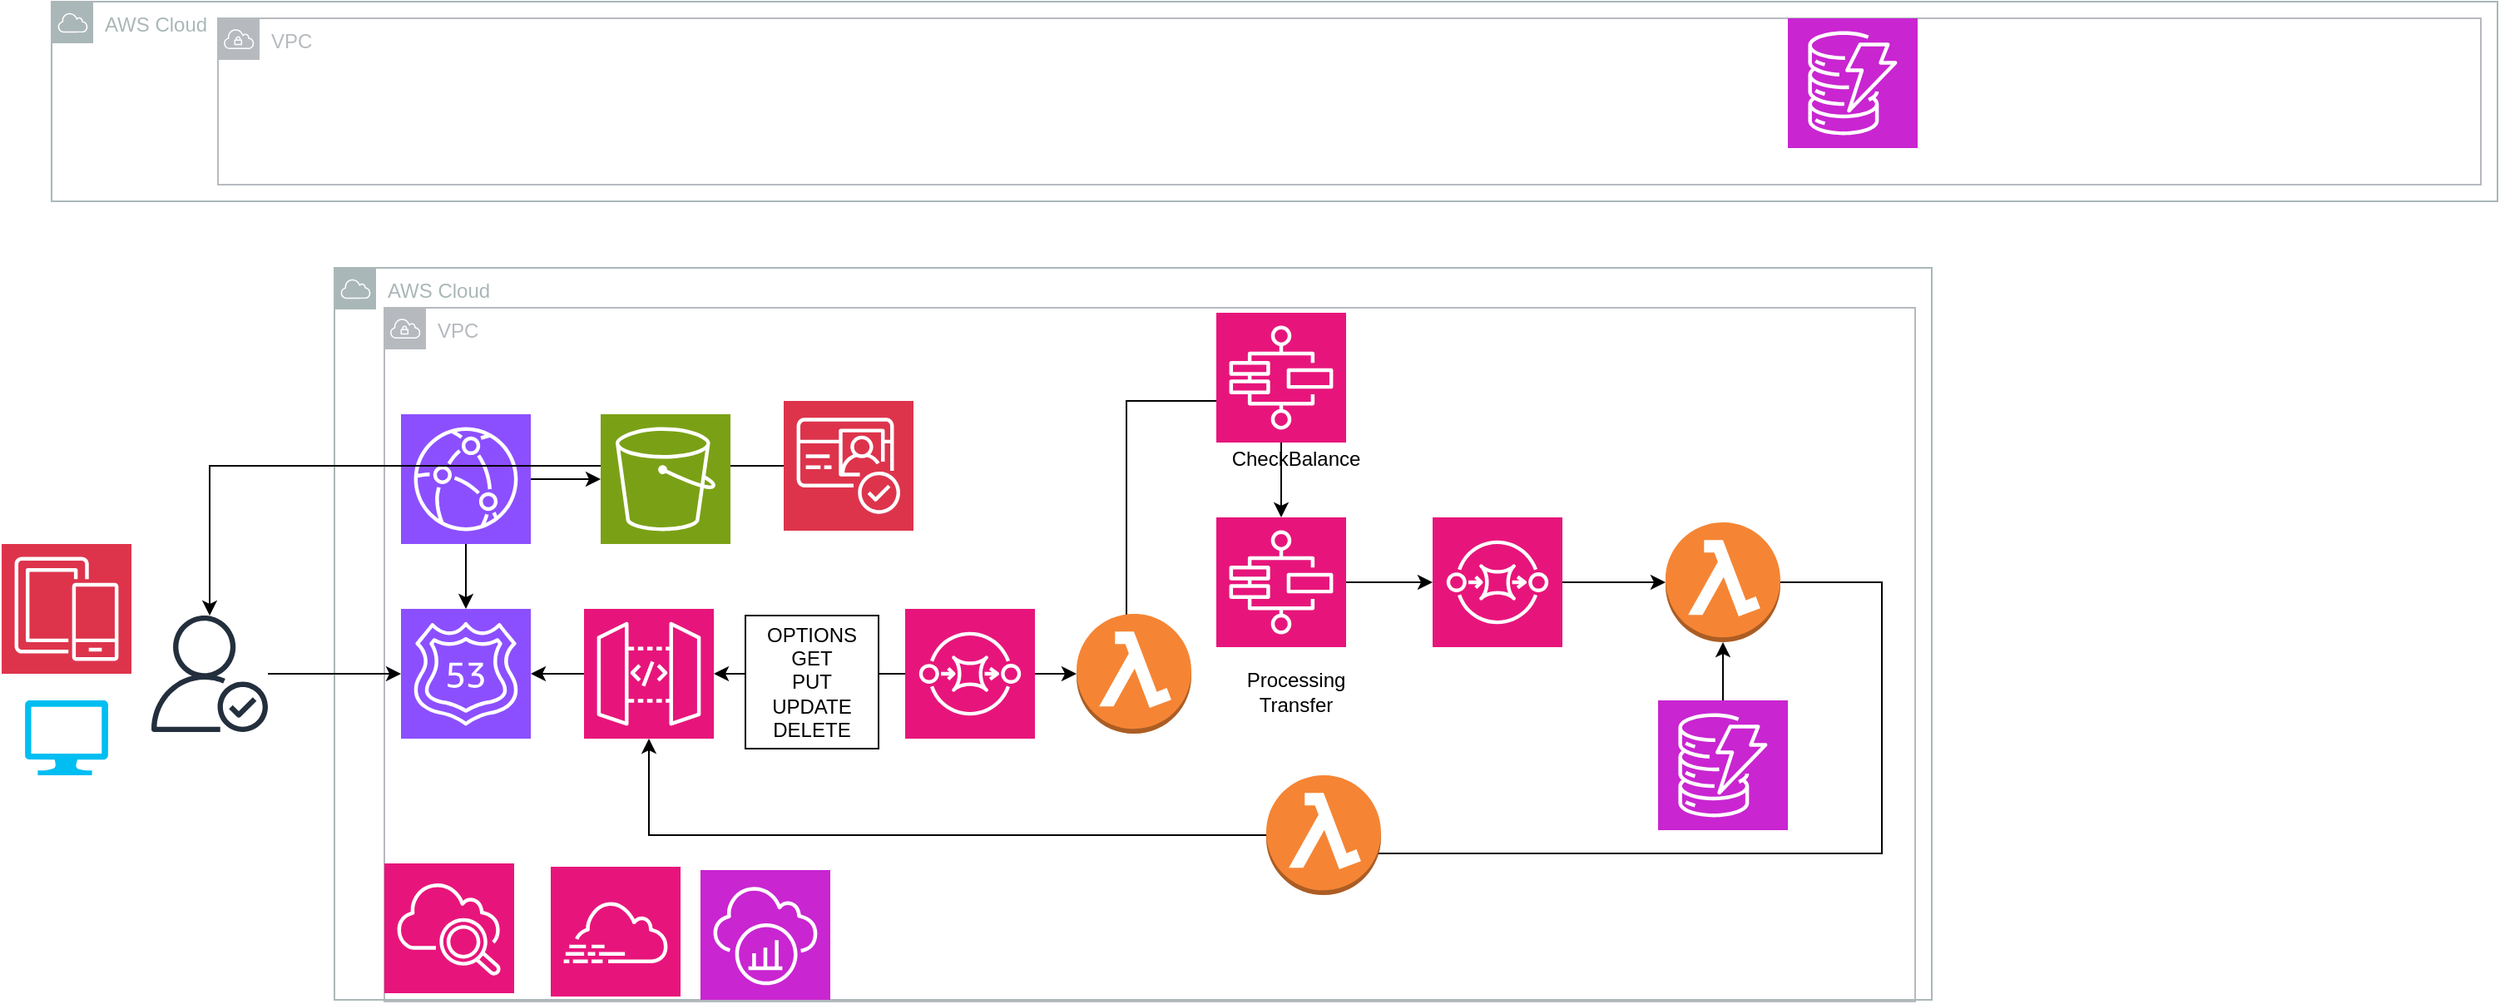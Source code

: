 <mxfile version="24.4.13" type="github" pages="3">
  <diagram name="Page-1" id="pkMcTUoPThLEwvBGbGpj">
    <mxGraphModel dx="1189" dy="626" grid="1" gridSize="10" guides="1" tooltips="1" connect="1" arrows="1" fold="1" page="1" pageScale="1" pageWidth="1169" pageHeight="827" math="0" shadow="0">
      <root>
        <mxCell id="0" />
        <mxCell id="1" parent="0" />
        <mxCell id="9CuErqTDi-yg6n9Q_Q30-3" value="VPC" style="sketch=0;outlineConnect=0;gradientColor=none;html=1;whiteSpace=wrap;fontSize=12;fontStyle=0;shape=mxgraph.aws4.group;grIcon=mxgraph.aws4.group_vpc;strokeColor=#B6BABF;fillColor=none;verticalAlign=top;align=left;spacingLeft=30;fontColor=#B6BABF;dashed=0;" parent="1" vertex="1">
          <mxGeometry x="230" y="194" width="920" height="417" as="geometry" />
        </mxCell>
        <mxCell id="RIxT3eAGtSI2uLzwE59G-4" value="AWS Cloud" style="sketch=0;outlineConnect=0;gradientColor=none;html=1;whiteSpace=wrap;fontSize=12;fontStyle=0;shape=mxgraph.aws4.group;grIcon=mxgraph.aws4.group_aws_cloud;strokeColor=#AAB7B8;fillColor=none;verticalAlign=top;align=left;spacingLeft=30;fontColor=#AAB7B8;dashed=0;" parent="1" vertex="1">
          <mxGeometry x="200" y="170" width="960" height="440" as="geometry" />
        </mxCell>
        <mxCell id="RIxT3eAGtSI2uLzwE59G-5" value="" style="sketch=0;outlineConnect=0;fontColor=#232F3E;gradientColor=none;fillColor=#232F3D;strokeColor=none;dashed=0;verticalLabelPosition=bottom;verticalAlign=top;align=center;html=1;fontSize=12;fontStyle=0;aspect=fixed;pointerEvents=1;shape=mxgraph.aws4.authenticated_user;" parent="1" vertex="1">
          <mxGeometry x="90" y="379" width="70" height="70" as="geometry" />
        </mxCell>
        <mxCell id="RIxT3eAGtSI2uLzwE59G-7" value="" style="sketch=0;points=[[0,0,0],[0.25,0,0],[0.5,0,0],[0.75,0,0],[1,0,0],[0,1,0],[0.25,1,0],[0.5,1,0],[0.75,1,0],[1,1,0],[0,0.25,0],[0,0.5,0],[0,0.75,0],[1,0.25,0],[1,0.5,0],[1,0.75,0]];outlineConnect=0;fontColor=#232F3E;fillColor=#DD344C;strokeColor=#ffffff;dashed=0;verticalLabelPosition=bottom;verticalAlign=top;align=center;html=1;fontSize=12;fontStyle=0;aspect=fixed;shape=mxgraph.aws4.resourceIcon;resIcon=mxgraph.aws4.mobile;" parent="1" vertex="1">
          <mxGeometry y="336" width="78" height="78" as="geometry" />
        </mxCell>
        <mxCell id="RIxT3eAGtSI2uLzwE59G-14" value="" style="edgeStyle=orthogonalEdgeStyle;rounded=0;orthogonalLoop=1;jettySize=auto;html=1;" parent="1" source="RIxT3eAGtSI2uLzwE59G-5" target="RIxT3eAGtSI2uLzwE59G-8" edge="1">
          <mxGeometry relative="1" as="geometry" />
        </mxCell>
        <mxCell id="RIxT3eAGtSI2uLzwE59G-8" value="" style="sketch=0;points=[[0,0,0],[0.25,0,0],[0.5,0,0],[0.75,0,0],[1,0,0],[0,1,0],[0.25,1,0],[0.5,1,0],[0.75,1,0],[1,1,0],[0,0.25,0],[0,0.5,0],[0,0.75,0],[1,0.25,0],[1,0.5,0],[1,0.75,0]];outlineConnect=0;fontColor=#232F3E;fillColor=#8C4FFF;strokeColor=#ffffff;dashed=0;verticalLabelPosition=bottom;verticalAlign=top;align=center;html=1;fontSize=12;fontStyle=0;aspect=fixed;shape=mxgraph.aws4.resourceIcon;resIcon=mxgraph.aws4.route_53;" parent="1" vertex="1">
          <mxGeometry x="240" y="375" width="78" height="78" as="geometry" />
        </mxCell>
        <mxCell id="RIxT3eAGtSI2uLzwE59G-18" value="" style="edgeStyle=orthogonalEdgeStyle;rounded=0;orthogonalLoop=1;jettySize=auto;html=1;" parent="1" source="RIxT3eAGtSI2uLzwE59G-9" target="RIxT3eAGtSI2uLzwE59G-8" edge="1">
          <mxGeometry relative="1" as="geometry" />
        </mxCell>
        <mxCell id="RIxT3eAGtSI2uLzwE59G-9" value="" style="sketch=0;points=[[0,0,0],[0.25,0,0],[0.5,0,0],[0.75,0,0],[1,0,0],[0,1,0],[0.25,1,0],[0.5,1,0],[0.75,1,0],[1,1,0],[0,0.25,0],[0,0.5,0],[0,0.75,0],[1,0.25,0],[1,0.5,0],[1,0.75,0]];outlineConnect=0;fontColor=#232F3E;fillColor=#8C4FFF;strokeColor=#ffffff;dashed=0;verticalLabelPosition=bottom;verticalAlign=top;align=center;html=1;fontSize=12;fontStyle=0;aspect=fixed;shape=mxgraph.aws4.resourceIcon;resIcon=mxgraph.aws4.cloudfront;" parent="1" vertex="1">
          <mxGeometry x="240" y="258" width="78" height="78" as="geometry" />
        </mxCell>
        <mxCell id="RIxT3eAGtSI2uLzwE59G-12" value="" style="edgeStyle=orthogonalEdgeStyle;rounded=0;orthogonalLoop=1;jettySize=auto;html=1;" parent="1" source="RIxT3eAGtSI2uLzwE59G-10" target="RIxT3eAGtSI2uLzwE59G-5" edge="1">
          <mxGeometry relative="1" as="geometry">
            <mxPoint x="291" y="209" as="targetPoint" />
          </mxGeometry>
        </mxCell>
        <mxCell id="RIxT3eAGtSI2uLzwE59G-10" value="" style="sketch=0;points=[[0,0,0],[0.25,0,0],[0.5,0,0],[0.75,0,0],[1,0,0],[0,1,0],[0.25,1,0],[0.5,1,0],[0.75,1,0],[1,1,0],[0,0.25,0],[0,0.5,0],[0,0.75,0],[1,0.25,0],[1,0.5,0],[1,0.75,0]];outlineConnect=0;fontColor=#232F3E;fillColor=#DD344C;strokeColor=#ffffff;dashed=0;verticalLabelPosition=bottom;verticalAlign=top;align=center;html=1;fontSize=12;fontStyle=0;aspect=fixed;shape=mxgraph.aws4.resourceIcon;resIcon=mxgraph.aws4.cognito;" parent="1" vertex="1">
          <mxGeometry x="470" y="250" width="78" height="78" as="geometry" />
        </mxCell>
        <mxCell id="RIxT3eAGtSI2uLzwE59G-13" value="" style="verticalLabelPosition=bottom;html=1;verticalAlign=top;align=center;strokeColor=none;fillColor=#00BEF2;shape=mxgraph.azure.computer;pointerEvents=1;" parent="1" vertex="1">
          <mxGeometry x="14" y="430" width="50" height="45" as="geometry" />
        </mxCell>
        <mxCell id="RIxT3eAGtSI2uLzwE59G-16" value="" style="edgeStyle=orthogonalEdgeStyle;rounded=0;orthogonalLoop=1;jettySize=auto;html=1;" parent="1" source="RIxT3eAGtSI2uLzwE59G-9" target="RIxT3eAGtSI2uLzwE59G-15" edge="1">
          <mxGeometry relative="1" as="geometry" />
        </mxCell>
        <mxCell id="RIxT3eAGtSI2uLzwE59G-15" value="" style="sketch=0;points=[[0,0,0],[0.25,0,0],[0.5,0,0],[0.75,0,0],[1,0,0],[0,1,0],[0.25,1,0],[0.5,1,0],[0.75,1,0],[1,1,0],[0,0.25,0],[0,0.5,0],[0,0.75,0],[1,0.25,0],[1,0.5,0],[1,0.75,0]];outlineConnect=0;fontColor=#232F3E;fillColor=#7AA116;strokeColor=#ffffff;dashed=0;verticalLabelPosition=bottom;verticalAlign=top;align=center;html=1;fontSize=12;fontStyle=0;aspect=fixed;shape=mxgraph.aws4.resourceIcon;resIcon=mxgraph.aws4.s3;" parent="1" vertex="1">
          <mxGeometry x="360" y="258" width="78" height="78" as="geometry" />
        </mxCell>
        <mxCell id="RIxT3eAGtSI2uLzwE59G-19" value="" style="edgeStyle=orthogonalEdgeStyle;rounded=0;orthogonalLoop=1;jettySize=auto;html=1;" parent="1" source="RIxT3eAGtSI2uLzwE59G-17" target="RIxT3eAGtSI2uLzwE59G-8" edge="1">
          <mxGeometry relative="1" as="geometry" />
        </mxCell>
        <mxCell id="RIxT3eAGtSI2uLzwE59G-17" value="" style="sketch=0;points=[[0,0,0],[0.25,0,0],[0.5,0,0],[0.75,0,0],[1,0,0],[0,1,0],[0.25,1,0],[0.5,1,0],[0.75,1,0],[1,1,0],[0,0.25,0],[0,0.5,0],[0,0.75,0],[1,0.25,0],[1,0.5,0],[1,0.75,0]];outlineConnect=0;fontColor=#232F3E;fillColor=#E7157B;strokeColor=#ffffff;dashed=0;verticalLabelPosition=bottom;verticalAlign=top;align=center;html=1;fontSize=12;fontStyle=0;aspect=fixed;shape=mxgraph.aws4.resourceIcon;resIcon=mxgraph.aws4.api_gateway;" parent="1" vertex="1">
          <mxGeometry x="350" y="375" width="78" height="78" as="geometry" />
        </mxCell>
        <mxCell id="RIxT3eAGtSI2uLzwE59G-21" value="" style="edgeStyle=orthogonalEdgeStyle;rounded=0;orthogonalLoop=1;jettySize=auto;html=1;" parent="1" source="RIxT3eAGtSI2uLzwE59G-20" target="RIxT3eAGtSI2uLzwE59G-17" edge="1">
          <mxGeometry relative="1" as="geometry" />
        </mxCell>
        <mxCell id="RIxT3eAGtSI2uLzwE59G-23" value="" style="edgeStyle=orthogonalEdgeStyle;rounded=0;orthogonalLoop=1;jettySize=auto;html=1;" parent="1" source="RIxT3eAGtSI2uLzwE59G-20" target="RIxT3eAGtSI2uLzwE59G-22" edge="1">
          <mxGeometry relative="1" as="geometry" />
        </mxCell>
        <mxCell id="RIxT3eAGtSI2uLzwE59G-20" value="" style="sketch=0;points=[[0,0,0],[0.25,0,0],[0.5,0,0],[0.75,0,0],[1,0,0],[0,1,0],[0.25,1,0],[0.5,1,0],[0.75,1,0],[1,1,0],[0,0.25,0],[0,0.5,0],[0,0.75,0],[1,0.25,0],[1,0.5,0],[1,0.75,0]];outlineConnect=0;fontColor=#232F3E;fillColor=#E7157B;strokeColor=#ffffff;dashed=0;verticalLabelPosition=bottom;verticalAlign=top;align=center;html=1;fontSize=12;fontStyle=0;aspect=fixed;shape=mxgraph.aws4.resourceIcon;resIcon=mxgraph.aws4.sqs;" parent="1" vertex="1">
          <mxGeometry x="543" y="375" width="78" height="78" as="geometry" />
        </mxCell>
        <mxCell id="RIxT3eAGtSI2uLzwE59G-29" value="" style="edgeStyle=orthogonalEdgeStyle;rounded=0;orthogonalLoop=1;jettySize=auto;html=1;" parent="1" edge="1">
          <mxGeometry relative="1" as="geometry">
            <mxPoint x="761" y="250" as="targetPoint" />
            <Array as="points">
              <mxPoint x="676" y="250" />
            </Array>
            <mxPoint x="677" y="414" as="sourcePoint" />
          </mxGeometry>
        </mxCell>
        <mxCell id="RIxT3eAGtSI2uLzwE59G-22" value="" style="outlineConnect=0;dashed=0;verticalLabelPosition=bottom;verticalAlign=top;align=center;html=1;shape=mxgraph.aws3.lambda_function;fillColor=#F58534;gradientColor=none;" parent="1" vertex="1">
          <mxGeometry x="646" y="378" width="69" height="72" as="geometry" />
        </mxCell>
        <mxCell id="RIxT3eAGtSI2uLzwE59G-47" style="edgeStyle=orthogonalEdgeStyle;rounded=0;orthogonalLoop=1;jettySize=auto;html=1;" parent="1" source="RIxT3eAGtSI2uLzwE59G-24" target="RIxT3eAGtSI2uLzwE59G-26" edge="1">
          <mxGeometry relative="1" as="geometry" />
        </mxCell>
        <object label="" InitiateTransfer="" id="RIxT3eAGtSI2uLzwE59G-24">
          <mxCell style="sketch=0;points=[[0,0,0],[0.25,0,0],[0.5,0,0],[0.75,0,0],[1,0,0],[0,1,0],[0.25,1,0],[0.5,1,0],[0.75,1,0],[1,1,0],[0,0.25,0],[0,0.5,0],[0,0.75,0],[1,0.25,0],[1,0.5,0],[1,0.75,0]];outlineConnect=0;fontColor=#232F3E;fillColor=#E7157B;strokeColor=#ffffff;dashed=0;verticalLabelPosition=bottom;verticalAlign=top;align=center;html=1;fontSize=12;fontStyle=0;aspect=fixed;shape=mxgraph.aws4.resourceIcon;resIcon=mxgraph.aws4.step_functions;" parent="1" vertex="1">
            <mxGeometry x="730" y="197" width="78" height="78" as="geometry" />
          </mxCell>
        </object>
        <mxCell id="RIxT3eAGtSI2uLzwE59G-37" value="" style="edgeStyle=orthogonalEdgeStyle;rounded=0;orthogonalLoop=1;jettySize=auto;html=1;" parent="1" source="RIxT3eAGtSI2uLzwE59G-26" target="RIxT3eAGtSI2uLzwE59G-36" edge="1">
          <mxGeometry relative="1" as="geometry" />
        </mxCell>
        <mxCell id="RIxT3eAGtSI2uLzwE59G-26" value="" style="sketch=0;points=[[0,0,0],[0.25,0,0],[0.5,0,0],[0.75,0,0],[1,0,0],[0,1,0],[0.25,1,0],[0.5,1,0],[0.75,1,0],[1,1,0],[0,0.25,0],[0,0.5,0],[0,0.75,0],[1,0.25,0],[1,0.5,0],[1,0.75,0]];outlineConnect=0;fontColor=#232F3E;fillColor=#E7157B;strokeColor=#ffffff;dashed=0;verticalLabelPosition=bottom;verticalAlign=top;align=center;html=1;fontSize=12;fontStyle=0;aspect=fixed;shape=mxgraph.aws4.resourceIcon;resIcon=mxgraph.aws4.step_functions;" parent="1" vertex="1">
          <mxGeometry x="730" y="320" width="78" height="78" as="geometry" />
        </mxCell>
        <mxCell id="RIxT3eAGtSI2uLzwE59G-34" value="CheckBalance" style="text;strokeColor=none;align=center;fillColor=none;html=1;verticalAlign=middle;whiteSpace=wrap;rounded=0;" parent="1" vertex="1">
          <mxGeometry x="748" y="270" width="60" height="30" as="geometry" />
        </mxCell>
        <mxCell id="RIxT3eAGtSI2uLzwE59G-35" value="Processing Transfer" style="text;strokeColor=none;align=center;fillColor=none;html=1;verticalAlign=middle;whiteSpace=wrap;rounded=0;" parent="1" vertex="1">
          <mxGeometry x="748" y="410" width="60" height="30" as="geometry" />
        </mxCell>
        <mxCell id="RIxT3eAGtSI2uLzwE59G-39" value="" style="edgeStyle=orthogonalEdgeStyle;rounded=0;orthogonalLoop=1;jettySize=auto;html=1;" parent="1" source="RIxT3eAGtSI2uLzwE59G-36" target="RIxT3eAGtSI2uLzwE59G-38" edge="1">
          <mxGeometry relative="1" as="geometry" />
        </mxCell>
        <mxCell id="RIxT3eAGtSI2uLzwE59G-36" value="" style="sketch=0;points=[[0,0,0],[0.25,0,0],[0.5,0,0],[0.75,0,0],[1,0,0],[0,1,0],[0.25,1,0],[0.5,1,0],[0.75,1,0],[1,1,0],[0,0.25,0],[0,0.5,0],[0,0.75,0],[1,0.25,0],[1,0.5,0],[1,0.75,0]];outlineConnect=0;fontColor=#232F3E;fillColor=#E7157B;strokeColor=#ffffff;dashed=0;verticalLabelPosition=bottom;verticalAlign=top;align=center;html=1;fontSize=12;fontStyle=0;aspect=fixed;shape=mxgraph.aws4.resourceIcon;resIcon=mxgraph.aws4.sqs;" parent="1" vertex="1">
          <mxGeometry x="860" y="320" width="78" height="78" as="geometry" />
        </mxCell>
        <mxCell id="RIxT3eAGtSI2uLzwE59G-38" value="" style="outlineConnect=0;dashed=0;verticalLabelPosition=bottom;verticalAlign=top;align=center;html=1;shape=mxgraph.aws3.lambda_function;fillColor=#F58534;gradientColor=none;" parent="1" vertex="1">
          <mxGeometry x="1000" y="323" width="69" height="72" as="geometry" />
        </mxCell>
        <mxCell id="RIxT3eAGtSI2uLzwE59G-41" value="" style="edgeStyle=orthogonalEdgeStyle;rounded=0;orthogonalLoop=1;jettySize=auto;html=1;" parent="1" source="RIxT3eAGtSI2uLzwE59G-40" target="RIxT3eAGtSI2uLzwE59G-38" edge="1">
          <mxGeometry relative="1" as="geometry" />
        </mxCell>
        <mxCell id="RIxT3eAGtSI2uLzwE59G-40" value="" style="sketch=0;points=[[0,0,0],[0.25,0,0],[0.5,0,0],[0.75,0,0],[1,0,0],[0,1,0],[0.25,1,0],[0.5,1,0],[0.75,1,0],[1,1,0],[0,0.25,0],[0,0.5,0],[0,0.75,0],[1,0.25,0],[1,0.5,0],[1,0.75,0]];outlineConnect=0;fontColor=#232F3E;fillColor=#C925D1;strokeColor=#ffffff;dashed=0;verticalLabelPosition=bottom;verticalAlign=top;align=center;html=1;fontSize=12;fontStyle=0;aspect=fixed;shape=mxgraph.aws4.resourceIcon;resIcon=mxgraph.aws4.dynamodb;" parent="1" vertex="1">
          <mxGeometry x="995.5" y="430" width="78" height="78" as="geometry" />
        </mxCell>
        <mxCell id="RIxT3eAGtSI2uLzwE59G-42" value="" style="sketch=0;points=[[0,0,0],[0.25,0,0],[0.5,0,0],[0.75,0,0],[1,0,0],[0,1,0],[0.25,1,0],[0.5,1,0],[0.75,1,0],[1,1,0],[0,0.25,0],[0,0.5,0],[0,0.75,0],[1,0.25,0],[1,0.5,0],[1,0.75,0]];points=[[0,0,0],[0.25,0,0],[0.5,0,0],[0.75,0,0],[1,0,0],[0,1,0],[0.25,1,0],[0.5,1,0],[0.75,1,0],[1,1,0],[0,0.25,0],[0,0.5,0],[0,0.75,0],[1,0.25,0],[1,0.5,0],[1,0.75,0]];outlineConnect=0;fontColor=#232F3E;fillColor=#E7157B;strokeColor=#ffffff;dashed=0;verticalLabelPosition=bottom;verticalAlign=top;align=center;html=1;fontSize=12;fontStyle=0;aspect=fixed;shape=mxgraph.aws4.resourceIcon;resIcon=mxgraph.aws4.cloudwatch_2;" parent="1" vertex="1">
          <mxGeometry x="230" y="528" width="78" height="78" as="geometry" />
        </mxCell>
        <mxCell id="RIxT3eAGtSI2uLzwE59G-45" value="" style="sketch=0;points=[[0,0,0],[0.25,0,0],[0.5,0,0],[0.75,0,0],[1,0,0],[0,1,0],[0.25,1,0],[0.5,1,0],[0.75,1,0],[1,1,0],[0,0.25,0],[0,0.5,0],[0,0.75,0],[1,0.25,0],[1,0.5,0],[1,0.75,0]];points=[[0,0,0],[0.25,0,0],[0.5,0,0],[0.75,0,0],[1,0,0],[0,1,0],[0.25,1,0],[0.5,1,0],[0.75,1,0],[1,1,0],[0,0.25,0],[0,0.5,0],[0,0.75,0],[1,0.25,0],[1,0.5,0],[1,0.75,0]];outlineConnect=0;fontColor=#232F3E;fillColor=#E7157B;strokeColor=#ffffff;dashed=0;verticalLabelPosition=bottom;verticalAlign=top;align=center;html=1;fontSize=12;fontStyle=0;aspect=fixed;shape=mxgraph.aws4.resourceIcon;resIcon=mxgraph.aws4.cloudtrail;" parent="1" vertex="1">
          <mxGeometry x="330" y="530" width="78" height="78" as="geometry" />
        </mxCell>
        <mxCell id="RIxT3eAGtSI2uLzwE59G-46" value="" style="sketch=0;points=[[0,0,0],[0.25,0,0],[0.5,0,0],[0.75,0,0],[1,0,0],[0,1,0],[0.25,1,0],[0.5,1,0],[0.75,1,0],[1,1,0],[0,0.25,0],[0,0.5,0],[0,0.75,0],[1,0.25,0],[1,0.5,0],[1,0.75,0]];outlineConnect=0;fontColor=#232F3E;fillColor=#C925D1;strokeColor=#ffffff;dashed=0;verticalLabelPosition=bottom;verticalAlign=top;align=center;html=1;fontSize=12;fontStyle=0;aspect=fixed;shape=mxgraph.aws4.resourceIcon;resIcon=mxgraph.aws4.xray;" parent="1" vertex="1">
          <mxGeometry x="420" y="532" width="78" height="78" as="geometry" />
        </mxCell>
        <mxCell id="RIxT3eAGtSI2uLzwE59G-55" style="edgeStyle=orthogonalEdgeStyle;rounded=0;orthogonalLoop=1;jettySize=auto;html=1;entryX=0.855;entryY=0.855;entryDx=0;entryDy=0;entryPerimeter=0;" parent="1" source="RIxT3eAGtSI2uLzwE59G-38" target="RIxT3eAGtSI2uLzwE59G-48" edge="1">
          <mxGeometry relative="1" as="geometry">
            <Array as="points">
              <mxPoint x="1130" y="359" />
              <mxPoint x="1130" y="522" />
            </Array>
          </mxGeometry>
        </mxCell>
        <mxCell id="RIxT3eAGtSI2uLzwE59G-59" value="" style="edgeStyle=orthogonalEdgeStyle;rounded=0;orthogonalLoop=1;jettySize=auto;html=1;entryX=0.5;entryY=1;entryDx=0;entryDy=0;entryPerimeter=0;" parent="1" source="RIxT3eAGtSI2uLzwE59G-48" target="RIxT3eAGtSI2uLzwE59G-17" edge="1">
          <mxGeometry relative="1" as="geometry">
            <mxPoint x="680" y="511" as="targetPoint" />
            <Array as="points" />
          </mxGeometry>
        </mxCell>
        <mxCell id="RIxT3eAGtSI2uLzwE59G-48" value="" style="outlineConnect=0;dashed=0;verticalLabelPosition=bottom;verticalAlign=top;align=center;html=1;shape=mxgraph.aws3.lambda_function;fillColor=#F58534;gradientColor=none;" parent="1" vertex="1">
          <mxGeometry x="760" y="475" width="69" height="72" as="geometry" />
        </mxCell>
        <mxCell id="9CuErqTDi-yg6n9Q_Q30-1" value="AWS Cloud" style="sketch=0;outlineConnect=0;gradientColor=none;html=1;whiteSpace=wrap;fontSize=12;fontStyle=0;shape=mxgraph.aws4.group;grIcon=mxgraph.aws4.group_aws_cloud;strokeColor=#AAB7B8;fillColor=none;verticalAlign=top;align=left;spacingLeft=30;fontColor=#AAB7B8;dashed=0;" parent="1" vertex="1">
          <mxGeometry x="30" y="10" width="1470" height="120" as="geometry" />
        </mxCell>
        <mxCell id="9CuErqTDi-yg6n9Q_Q30-2" value="VPC" style="sketch=0;outlineConnect=0;gradientColor=none;html=1;whiteSpace=wrap;fontSize=12;fontStyle=0;shape=mxgraph.aws4.group;grIcon=mxgraph.aws4.group_vpc;strokeColor=#B6BABF;fillColor=none;verticalAlign=top;align=left;spacingLeft=30;fontColor=#B6BABF;dashed=0;" parent="1" vertex="1">
          <mxGeometry x="130" y="20" width="1360" height="100" as="geometry" />
        </mxCell>
        <mxCell id="9CuErqTDi-yg6n9Q_Q30-4" value="" style="sketch=0;points=[[0,0,0],[0.25,0,0],[0.5,0,0],[0.75,0,0],[1,0,0],[0,1,0],[0.25,1,0],[0.5,1,0],[0.75,1,0],[1,1,0],[0,0.25,0],[0,0.5,0],[0,0.75,0],[1,0.25,0],[1,0.5,0],[1,0.75,0]];outlineConnect=0;fontColor=#232F3E;fillColor=#C925D1;strokeColor=#ffffff;dashed=0;verticalLabelPosition=bottom;verticalAlign=top;align=center;html=1;fontSize=12;fontStyle=0;aspect=fixed;shape=mxgraph.aws4.resourceIcon;resIcon=mxgraph.aws4.dynamodb;" parent="1" vertex="1">
          <mxGeometry x="1073.5" y="20" width="78" height="78" as="geometry" />
        </mxCell>
        <mxCell id="9CuErqTDi-yg6n9Q_Q30-6" value="OPTIONS&lt;div&gt;GET&lt;/div&gt;&lt;div&gt;PUT&lt;/div&gt;&lt;div&gt;UPDATE&lt;/div&gt;&lt;div&gt;DELETE&lt;/div&gt;" style="whiteSpace=wrap;html=1;aspect=fixed;" parent="1" vertex="1">
          <mxGeometry x="447" y="379" width="80" height="80" as="geometry" />
        </mxCell>
      </root>
    </mxGraphModel>
  </diagram>
  <diagram id="dD-ZpUryIdJhwuQ11r5u" name="Page-2">
    <mxGraphModel dx="1189" dy="1726" grid="1" gridSize="10" guides="1" tooltips="1" connect="1" arrows="1" fold="1" page="1" pageScale="1" pageWidth="850" pageHeight="1100" math="0" shadow="0">
      <root>
        <mxCell id="0" />
        <mxCell id="1" parent="0" />
        <mxCell id="5-Qwvvyd5I_CoeeQKemV-1" value="ATM" style="rounded=0;whiteSpace=wrap;html=1;fillColor=#FFFF99;strokeColor=#000000;strokeWidth=1;" vertex="1" parent="1">
          <mxGeometry x="10" y="-50" width="100" height="60" as="geometry" />
        </mxCell>
        <mxCell id="5-Qwvvyd5I_CoeeQKemV-2" value="ATM Network" style="rounded=0;whiteSpace=wrap;html=1;fillColor=#99CCFF;strokeColor=#000000;strokeWidth=1;" vertex="1" parent="1">
          <mxGeometry x="10" y="60" width="100" height="60" as="geometry" />
        </mxCell>
        <mxCell id="5-Qwvvyd5I_CoeeQKemV-3" value="API Gateway" style="rounded=0;whiteSpace=wrap;html=1;fillColor=#FFCC99;strokeColor=#000000;strokeWidth=1;" vertex="1" parent="1">
          <mxGeometry x="10" y="210" width="100" height="60" as="geometry" />
        </mxCell>
        <mxCell id="5-Qwvvyd5I_CoeeQKemV-4" value="Authentication Service" style="rounded=0;whiteSpace=wrap;html=1;fillColor=#99FF99;strokeColor=#000000;strokeWidth=1;" vertex="1" parent="1">
          <mxGeometry x="10" y="320" width="100" height="60" as="geometry" />
        </mxCell>
        <mxCell id="5-Qwvvyd5I_CoeeQKemV-5" value="CRUD Lambda Functions" style="rounded=0;whiteSpace=wrap;html=1;fillColor=#FF99CC;strokeColor=#000000;strokeWidth=1;" vertex="1" parent="1">
          <mxGeometry x="270" y="120" width="100" height="60" as="geometry" />
        </mxCell>
        <mxCell id="5-Qwvvyd5I_CoeeQKemV-6" value="Core Banking System (Create)" style="rounded=0;whiteSpace=wrap;html=1;fillColor=#FF9999;strokeColor=#000000;strokeWidth=1;" vertex="1" parent="1">
          <mxGeometry x="510" y="10" width="160" height="60" as="geometry" />
        </mxCell>
        <mxCell id="5-Qwvvyd5I_CoeeQKemV-7" value="Core Banking System (Read)" style="rounded=0;whiteSpace=wrap;html=1;fillColor=#FF9999;strokeColor=#000000;strokeWidth=1;" vertex="1" parent="1">
          <mxGeometry x="510" y="110" width="160" height="60" as="geometry" />
        </mxCell>
        <mxCell id="5-Qwvvyd5I_CoeeQKemV-8" value="Core Banking System (Update)" style="rounded=0;whiteSpace=wrap;html=1;fillColor=#FF9999;strokeColor=#000000;strokeWidth=1;" vertex="1" parent="1">
          <mxGeometry x="510" y="200" width="160" height="60" as="geometry" />
        </mxCell>
        <mxCell id="5-Qwvvyd5I_CoeeQKemV-9" value="Database" style="rounded=0;whiteSpace=wrap;html=1;fillColor=#9999FF;strokeColor=#000000;strokeWidth=1;" vertex="1" parent="1">
          <mxGeometry x="740" y="110" width="100" height="60" as="geometry" />
        </mxCell>
        <mxCell id="5-Qwvvyd5I_CoeeQKemV-10" value="Monitoring &amp; Logging" style="rounded=0;whiteSpace=wrap;html=1;fillColor=#CCCCFF;strokeColor=#000000;strokeWidth=1;" vertex="1" parent="1">
          <mxGeometry x="660" y="310" width="120" height="60" as="geometry" />
        </mxCell>
        <mxCell id="5-Qwvvyd5I_CoeeQKemV-11" style="rounded=0;orthogonal=0;exitX=0.5;exitY=1;entryX=0.5;entryY=0;" edge="1" parent="1" source="5-Qwvvyd5I_CoeeQKemV-1" target="5-Qwvvyd5I_CoeeQKemV-2">
          <mxGeometry relative="1" as="geometry" />
        </mxCell>
        <mxCell id="5-Qwvvyd5I_CoeeQKemV-12" style="rounded=0;orthogonal=0;exitX=0.5;exitY=1;entryX=0.5;entryY=0;" edge="1" parent="1" source="5-Qwvvyd5I_CoeeQKemV-2" target="5-Qwvvyd5I_CoeeQKemV-3">
          <mxGeometry relative="1" as="geometry" />
        </mxCell>
        <mxCell id="5-Qwvvyd5I_CoeeQKemV-13" style="edgeStyle=elbowEdgeStyle;rounded=0;orthogonal=0;exitX=0.5;exitY=1;entryX=0.5;entryY=0;" edge="1" parent="1" source="5-Qwvvyd5I_CoeeQKemV-3" target="5-Qwvvyd5I_CoeeQKemV-4">
          <mxGeometry relative="1" as="geometry" />
        </mxCell>
        <mxCell id="5-Qwvvyd5I_CoeeQKemV-14" style="rounded=0;orthogonal=0;exitX=1;exitY=0.5;exitDx=0;exitDy=0;" edge="1" parent="1" source="5-Qwvvyd5I_CoeeQKemV-3">
          <mxGeometry relative="1" as="geometry">
            <mxPoint x="270" y="239" as="sourcePoint" />
            <mxPoint x="270" y="160" as="targetPoint" />
          </mxGeometry>
        </mxCell>
        <mxCell id="5-Qwvvyd5I_CoeeQKemV-15" style="edgeStyle=elbowEdgeStyle;rounded=0;orthogonal=0;entryX=0;entryY=0.5;entryDx=0;entryDy=0;" edge="1" parent="1" target="5-Qwvvyd5I_CoeeQKemV-6">
          <mxGeometry relative="1" as="geometry">
            <mxPoint x="370" y="150" as="sourcePoint" />
          </mxGeometry>
        </mxCell>
        <mxCell id="5-Qwvvyd5I_CoeeQKemV-16" style="edgeStyle=elbowEdgeStyle;rounded=0;orthogonal=0;entryX=-0.022;entryY=0.621;entryDx=0;entryDy=0;entryPerimeter=0;" edge="1" parent="1" target="5-Qwvvyd5I_CoeeQKemV-7">
          <mxGeometry relative="1" as="geometry">
            <mxPoint x="380" y="150" as="sourcePoint" />
            <Array as="points">
              <mxPoint x="480" y="130" />
            </Array>
          </mxGeometry>
        </mxCell>
        <mxCell id="5-Qwvvyd5I_CoeeQKemV-17" style="edgeStyle=elbowEdgeStyle;rounded=0;orthogonal=0;exitX=1;exitY=0.5;entryX=0;entryY=0.75;exitDx=0;exitDy=0;entryDx=0;entryDy=0;" edge="1" parent="1" source="5-Qwvvyd5I_CoeeQKemV-5" target="5-Qwvvyd5I_CoeeQKemV-8">
          <mxGeometry relative="1" as="geometry" />
        </mxCell>
        <mxCell id="5-Qwvvyd5I_CoeeQKemV-18" style="edgeStyle=elbowEdgeStyle;rounded=0;orthogonal=0;exitX=1;exitY=0.5;entryX=0;entryY=0.5;" edge="1" parent="1" source="5-Qwvvyd5I_CoeeQKemV-6" target="5-Qwvvyd5I_CoeeQKemV-9">
          <mxGeometry relative="1" as="geometry" />
        </mxCell>
        <mxCell id="5-Qwvvyd5I_CoeeQKemV-19" style="edgeStyle=elbowEdgeStyle;rounded=0;orthogonal=0;exitX=1;exitY=0.5;entryX=0;entryY=0.5;" edge="1" parent="1" source="5-Qwvvyd5I_CoeeQKemV-7" target="5-Qwvvyd5I_CoeeQKemV-9">
          <mxGeometry relative="1" as="geometry" />
        </mxCell>
        <mxCell id="5-Qwvvyd5I_CoeeQKemV-20" style="edgeStyle=elbowEdgeStyle;rounded=0;orthogonal=0;exitX=1;exitY=0.5;entryX=0;entryY=0.5;" edge="1" parent="1" source="5-Qwvvyd5I_CoeeQKemV-8" target="5-Qwvvyd5I_CoeeQKemV-9">
          <mxGeometry relative="1" as="geometry" />
        </mxCell>
        <mxCell id="5-Qwvvyd5I_CoeeQKemV-21" style="edgeStyle=elbowEdgeStyle;rounded=0;orthogonal=0;" edge="1" parent="1">
          <mxGeometry relative="1" as="geometry">
            <mxPoint x="700" y="230" as="sourcePoint" />
            <mxPoint x="710" y="310" as="targetPoint" />
            <Array as="points">
              <mxPoint x="710" y="340" />
              <mxPoint x="740" y="200" />
            </Array>
          </mxGeometry>
        </mxCell>
        <mxCell id="5-Qwvvyd5I_CoeeQKemV-23" value="Actor" style="shape=umlActor;verticalLabelPosition=bottom;verticalAlign=top;html=1;outlineConnect=0;" vertex="1" parent="1">
          <mxGeometry x="50" y="-160" width="30" height="60" as="geometry" />
        </mxCell>
      </root>
    </mxGraphModel>
  </diagram>
  <diagram id="pOyaQPhugttpA-JPHbgP" name="Page-3">
    <mxGraphModel dx="1189" dy="626" grid="1" gridSize="10" guides="1" tooltips="1" connect="1" arrows="1" fold="1" page="1" pageScale="1" pageWidth="850" pageHeight="1100" math="0" shadow="0">
      <root>
        <mxCell id="0" />
        <mxCell id="1" parent="0" />
        <mxCell id="GXlhgbfJ43RiwrY7pvdW-1" value="Actor" style="shape=umlActor;verticalLabelPosition=bottom;verticalAlign=top;html=1;outlineConnect=0;" vertex="1" parent="1">
          <mxGeometry x="130" y="60" width="30" height="60" as="geometry" />
        </mxCell>
        <mxCell id="ZOMOESC-ADS7He69_-06-5" value="" style="edgeStyle=orthogonalEdgeStyle;rounded=0;orthogonalLoop=1;jettySize=auto;html=1;" edge="1" parent="1" source="GXlhgbfJ43RiwrY7pvdW-2" target="GXlhgbfJ43RiwrY7pvdW-1">
          <mxGeometry relative="1" as="geometry" />
        </mxCell>
        <object label="ATM" ATM="" id="GXlhgbfJ43RiwrY7pvdW-2">
          <mxCell style="whiteSpace=wrap;html=1;aspect=fixed;" vertex="1" parent="1">
            <mxGeometry x="105" y="190" width="80" height="80" as="geometry" />
          </mxCell>
        </object>
        <mxCell id="ZOMOESC-ADS7He69_-06-4" value="" style="edgeStyle=orthogonalEdgeStyle;rounded=0;orthogonalLoop=1;jettySize=auto;html=1;" edge="1" parent="1" source="GXlhgbfJ43RiwrY7pvdW-3" target="GXlhgbfJ43RiwrY7pvdW-2">
          <mxGeometry relative="1" as="geometry" />
        </mxCell>
        <mxCell id="GXlhgbfJ43RiwrY7pvdW-3" value="ATM Network" style="whiteSpace=wrap;html=1;aspect=fixed;" vertex="1" parent="1">
          <mxGeometry x="105" y="320" width="80" height="80" as="geometry" />
        </mxCell>
        <mxCell id="ZOMOESC-ADS7He69_-06-3" value="" style="edgeStyle=orthogonalEdgeStyle;rounded=0;orthogonalLoop=1;jettySize=auto;html=1;" edge="1" parent="1" source="9NwiIpO-jtRIEH712YyS-1" target="GXlhgbfJ43RiwrY7pvdW-3">
          <mxGeometry relative="1" as="geometry" />
        </mxCell>
        <mxCell id="8WxQhXVeCiUC1WaFwOS5-6" value="" style="edgeStyle=orthogonalEdgeStyle;rounded=0;orthogonalLoop=1;jettySize=auto;html=1;" edge="1" parent="1" source="9NwiIpO-jtRIEH712YyS-1" target="8WxQhXVeCiUC1WaFwOS5-5">
          <mxGeometry relative="1" as="geometry" />
        </mxCell>
        <mxCell id="9NwiIpO-jtRIEH712YyS-1" value="APIGateway&lt;div&gt;&lt;br&gt;&lt;/div&gt;" style="sketch=0;points=[[0,0,0],[0.25,0,0],[0.5,0,0],[0.75,0,0],[1,0,0],[0,1,0],[0.25,1,0],[0.5,1,0],[0.75,1,0],[1,1,0],[0,0.25,0],[0,0.5,0],[0,0.75,0],[1,0.25,0],[1,0.5,0],[1,0.75,0]];outlineConnect=0;fontColor=#232F3E;fillColor=#E7157B;strokeColor=#ffffff;dashed=0;verticalLabelPosition=bottom;verticalAlign=top;align=center;html=1;fontSize=12;fontStyle=0;aspect=fixed;shape=mxgraph.aws4.resourceIcon;resIcon=mxgraph.aws4.api_gateway;" vertex="1" parent="1">
          <mxGeometry x="106" y="460" width="78" height="78" as="geometry" />
        </mxCell>
        <mxCell id="ZOMOESC-ADS7He69_-06-2" value="" style="edgeStyle=orthogonalEdgeStyle;rounded=0;orthogonalLoop=1;jettySize=auto;html=1;" edge="1" parent="1" source="ZOMOESC-ADS7He69_-06-1" target="9NwiIpO-jtRIEH712YyS-1">
          <mxGeometry relative="1" as="geometry" />
        </mxCell>
        <mxCell id="ZOMOESC-ADS7He69_-06-1" value="Cognito" style="outlineConnect=0;dashed=0;verticalLabelPosition=bottom;verticalAlign=top;align=center;html=1;shape=mxgraph.aws3.cognito;fillColor=#AD688B;gradientColor=none;" vertex="1" parent="1">
          <mxGeometry x="106" y="590" width="76.5" height="93" as="geometry" />
        </mxCell>
        <mxCell id="8WxQhXVeCiUC1WaFwOS5-13" value="" style="rounded=0;orthogonalLoop=1;jettySize=auto;html=1;" edge="1" parent="1" source="saj8xrMe1BgxhJuh7yGg-1" target="8WxQhXVeCiUC1WaFwOS5-12">
          <mxGeometry relative="1" as="geometry" />
        </mxCell>
        <mxCell id="saj8xrMe1BgxhJuh7yGg-1" value="&lt;div&gt;&lt;br&gt;&lt;/div&gt;&lt;div&gt;&lt;br&gt;&lt;/div&gt;&lt;div&gt;&lt;br&gt;&lt;/div&gt;&lt;div&gt;&lt;br&gt;&lt;/div&gt;&lt;div&gt;&lt;br&gt;&lt;/div&gt;&lt;div&gt;&lt;br&gt;&lt;/div&gt;&lt;div&gt;&lt;br&gt;&lt;/div&gt;&lt;div&gt;&lt;br&gt;&lt;/div&gt;&lt;div&gt;&lt;br&gt;&lt;/div&gt;&lt;div&gt;&lt;br&gt;&lt;/div&gt;&lt;div&gt;&lt;br&gt;&lt;/div&gt;&lt;div&gt;&lt;br&gt;&lt;/div&gt;&lt;div&gt;&lt;br&gt;&lt;/div&gt;&lt;div&gt;&lt;br&gt;&lt;/div&gt;&lt;div&gt;&lt;br&gt;&lt;/div&gt;&lt;div&gt;&lt;br&gt;&lt;/div&gt;&lt;div&gt;&lt;br&gt;&lt;/div&gt;&lt;div&gt;&lt;br&gt;&lt;/div&gt;&lt;div&gt;&lt;br&gt;&lt;/div&gt;&lt;div&gt;&lt;br&gt;&lt;/div&gt;&lt;div&gt;&lt;br&gt;&lt;/div&gt;&lt;div&gt;&lt;br&gt;&lt;/div&gt;&lt;div&gt;&lt;br&gt;&lt;/div&gt;&lt;div&gt;&lt;br&gt;&lt;/div&gt;&lt;div&gt;&lt;br&gt;&lt;/div&gt;&lt;b&gt;CRUD Lambda Functions&lt;/b&gt;" style="rounded=0;whiteSpace=wrap;html=1;fillColor=#FF99CC;strokeColor=#000000;strokeWidth=1;" vertex="1" parent="1">
          <mxGeometry x="480" y="284" width="160" height="440" as="geometry" />
        </mxCell>
        <mxCell id="8WxQhXVeCiUC1WaFwOS5-1" value="" style="outlineConnect=0;dashed=0;verticalLabelPosition=bottom;verticalAlign=top;align=center;html=1;shape=mxgraph.aws3.lambda_function;fillColor=#F58534;gradientColor=none;" vertex="1" parent="1">
          <mxGeometry x="520" y="360" width="69" height="72" as="geometry" />
        </mxCell>
        <mxCell id="8WxQhXVeCiUC1WaFwOS5-2" value="" style="outlineConnect=0;dashed=0;verticalLabelPosition=bottom;verticalAlign=top;align=center;html=1;shape=mxgraph.aws3.lambda_function;fillColor=#F58534;gradientColor=none;" vertex="1" parent="1">
          <mxGeometry x="525.5" y="463" width="69" height="72" as="geometry" />
        </mxCell>
        <mxCell id="8WxQhXVeCiUC1WaFwOS5-3" value="" style="outlineConnect=0;dashed=0;verticalLabelPosition=bottom;verticalAlign=top;align=center;html=1;shape=mxgraph.aws3.lambda_function;fillColor=#F58534;gradientColor=none;" vertex="1" parent="1">
          <mxGeometry x="530" y="570" width="69" height="72" as="geometry" />
        </mxCell>
        <mxCell id="8WxQhXVeCiUC1WaFwOS5-9" value="" style="edgeStyle=orthogonalEdgeStyle;rounded=0;orthogonalLoop=1;jettySize=auto;html=1;" edge="1" parent="1" source="8WxQhXVeCiUC1WaFwOS5-4" target="8WxQhXVeCiUC1WaFwOS5-2">
          <mxGeometry relative="1" as="geometry" />
        </mxCell>
        <mxCell id="8WxQhXVeCiUC1WaFwOS5-11" style="edgeStyle=orthogonalEdgeStyle;rounded=0;orthogonalLoop=1;jettySize=auto;html=1;entryX=0;entryY=0.75;entryDx=0;entryDy=0;" edge="1" parent="1" source="8WxQhXVeCiUC1WaFwOS5-4" target="saj8xrMe1BgxhJuh7yGg-1">
          <mxGeometry relative="1" as="geometry">
            <mxPoint x="420" y="620" as="targetPoint" />
            <Array as="points">
              <mxPoint x="410" y="614" />
            </Array>
          </mxGeometry>
        </mxCell>
        <mxCell id="8WxQhXVeCiUC1WaFwOS5-4" value="" style="outlineConnect=0;dashed=0;verticalLabelPosition=bottom;verticalAlign=top;align=center;html=1;shape=mxgraph.aws3.lambda_function;fillColor=#F58534;gradientColor=none;" vertex="1" parent="1">
          <mxGeometry x="370" y="463" width="69" height="72" as="geometry" />
        </mxCell>
        <mxCell id="8WxQhXVeCiUC1WaFwOS5-7" value="" style="edgeStyle=orthogonalEdgeStyle;rounded=0;orthogonalLoop=1;jettySize=auto;html=1;" edge="1" parent="1" source="8WxQhXVeCiUC1WaFwOS5-5" target="8WxQhXVeCiUC1WaFwOS5-4">
          <mxGeometry relative="1" as="geometry" />
        </mxCell>
        <mxCell id="8WxQhXVeCiUC1WaFwOS5-5" value="SQS FIFO" style="sketch=0;points=[[0,0,0],[0.25,0,0],[0.5,0,0],[0.75,0,0],[1,0,0],[0,1,0],[0.25,1,0],[0.5,1,0],[0.75,1,0],[1,1,0],[0,0.25,0],[0,0.5,0],[0,0.75,0],[1,0.25,0],[1,0.5,0],[1,0.75,0]];outlineConnect=0;fontColor=#232F3E;fillColor=#E7157B;strokeColor=#ffffff;dashed=0;verticalLabelPosition=bottom;verticalAlign=top;align=center;html=1;fontSize=12;fontStyle=0;aspect=fixed;shape=mxgraph.aws4.resourceIcon;resIcon=mxgraph.aws4.sqs;" vertex="1" parent="1">
          <mxGeometry x="250" y="460" width="78" height="78" as="geometry" />
        </mxCell>
        <mxCell id="8WxQhXVeCiUC1WaFwOS5-10" style="edgeStyle=orthogonalEdgeStyle;rounded=0;orthogonalLoop=1;jettySize=auto;html=1;entryX=0;entryY=0.5;entryDx=0;entryDy=0;entryPerimeter=0;" edge="1" parent="1" source="8WxQhXVeCiUC1WaFwOS5-4" target="8WxQhXVeCiUC1WaFwOS5-1">
          <mxGeometry relative="1" as="geometry">
            <Array as="points">
              <mxPoint x="405" y="396" />
            </Array>
          </mxGeometry>
        </mxCell>
        <mxCell id="8WxQhXVeCiUC1WaFwOS5-12" value="&lt;b&gt;Dynamo DB&lt;/b&gt;&lt;div&gt;&lt;br&gt;&lt;/div&gt;" style="outlineConnect=0;dashed=0;verticalLabelPosition=bottom;verticalAlign=top;align=center;html=1;shape=mxgraph.aws3.dynamo_db;fillColor=#2E73B8;gradientColor=none;" vertex="1" parent="1">
          <mxGeometry x="730" y="463.5" width="72" height="81" as="geometry" />
        </mxCell>
      </root>
    </mxGraphModel>
  </diagram>
</mxfile>
